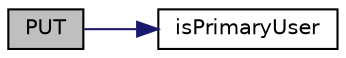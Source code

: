 digraph "PUT"
{
  edge [fontname="Helvetica",fontsize="10",labelfontname="Helvetica",labelfontsize="10"];
  node [fontname="Helvetica",fontsize="10",shape=record];
  rankdir="LR";
  Node23 [label="PUT",height=0.2,width=0.4,color="black", fillcolor="grey75", style="filled", fontcolor="black"];
  Node23 -> Node24 [color="midnightblue",fontsize="10",style="solid",fontname="Helvetica"];
  Node24 [label="isPrimaryUser",height=0.2,width=0.4,color="black", fillcolor="white", style="filled",URL="$security_8php.html#aa5ecb17c2198bf80eebdb9c160d72166"];
}
